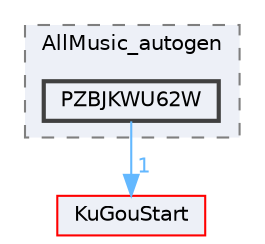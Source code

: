 digraph "PZBJKWU62W"
{
 // LATEX_PDF_SIZE
  bgcolor="transparent";
  edge [fontname=Helvetica,fontsize=10,labelfontname=Helvetica,labelfontsize=10];
  node [fontname=Helvetica,fontsize=10,shape=box,height=0.2,width=0.4];
  compound=true
  subgraph clusterdir_6aec6aac046ce4dde93801aa2241294e {
    graph [ bgcolor="#edf0f7", pencolor="grey50", label="AllMusic_autogen", fontname=Helvetica,fontsize=10 style="filled,dashed", URL="dir_6aec6aac046ce4dde93801aa2241294e.html",tooltip=""]
  dir_0e6e06cfa11c68a6bb1c6751d2ae0a6f [label="PZBJKWU62W", fillcolor="#edf0f7", color="grey25", style="filled,bold", URL="dir_0e6e06cfa11c68a6bb1c6751d2ae0a6f.html",tooltip=""];
  }
  dir_e60601b218beddc6af0778ac41ea9cb2 [label="KuGouStart", fillcolor="#edf0f7", color="red", style="filled", URL="dir_e60601b218beddc6af0778ac41ea9cb2.html",tooltip=""];
  dir_0e6e06cfa11c68a6bb1c6751d2ae0a6f->dir_e60601b218beddc6af0778ac41ea9cb2 [headlabel="1", labeldistance=1.5 headhref="dir_000291_000172.html" href="dir_000291_000172.html" color="steelblue1" fontcolor="steelblue1"];
}
